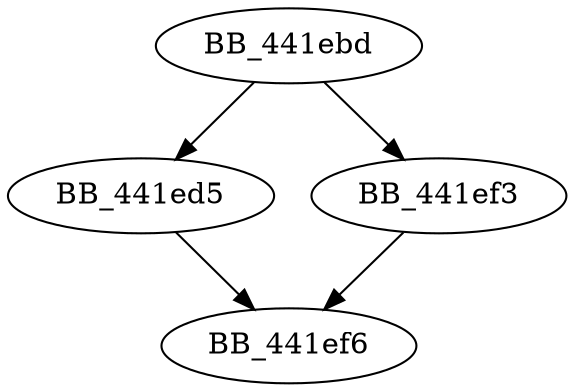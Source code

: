 DiGraph __fload{
BB_441ebd->BB_441ed5
BB_441ebd->BB_441ef3
BB_441ed5->BB_441ef6
BB_441ef3->BB_441ef6
}

